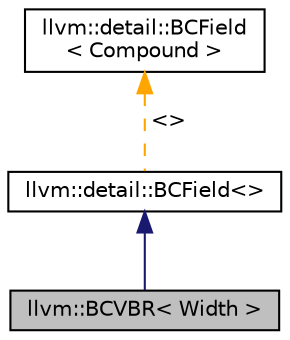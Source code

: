 digraph "llvm::BCVBR&lt; Width &gt;"
{
 // LATEX_PDF_SIZE
  bgcolor="transparent";
  edge [fontname="Helvetica",fontsize="10",labelfontname="Helvetica",labelfontsize="10"];
  node [fontname="Helvetica",fontsize="10",shape=record];
  Node1 [label="llvm::BCVBR\< Width \>",height=0.2,width=0.4,color="black", fillcolor="grey75", style="filled", fontcolor="black",tooltip="Represents a variable-width value in a bitcode record."];
  Node2 -> Node1 [dir="back",color="midnightblue",fontsize="10",style="solid",fontname="Helvetica"];
  Node2 [label="llvm::detail::BCField\<\>",height=0.2,width=0.4,color="black",URL="$classllvm_1_1detail_1_1BCField.html",tooltip=" "];
  Node3 -> Node2 [dir="back",color="orange",fontsize="10",style="dashed",label=" \<\>" ,fontname="Helvetica"];
  Node3 [label="llvm::detail::BCField\l\< Compound \>",height=0.2,width=0.4,color="black",URL="$classllvm_1_1detail_1_1BCField.html",tooltip="Convenience base for all kinds of bitcode abbreviation fields."];
}
